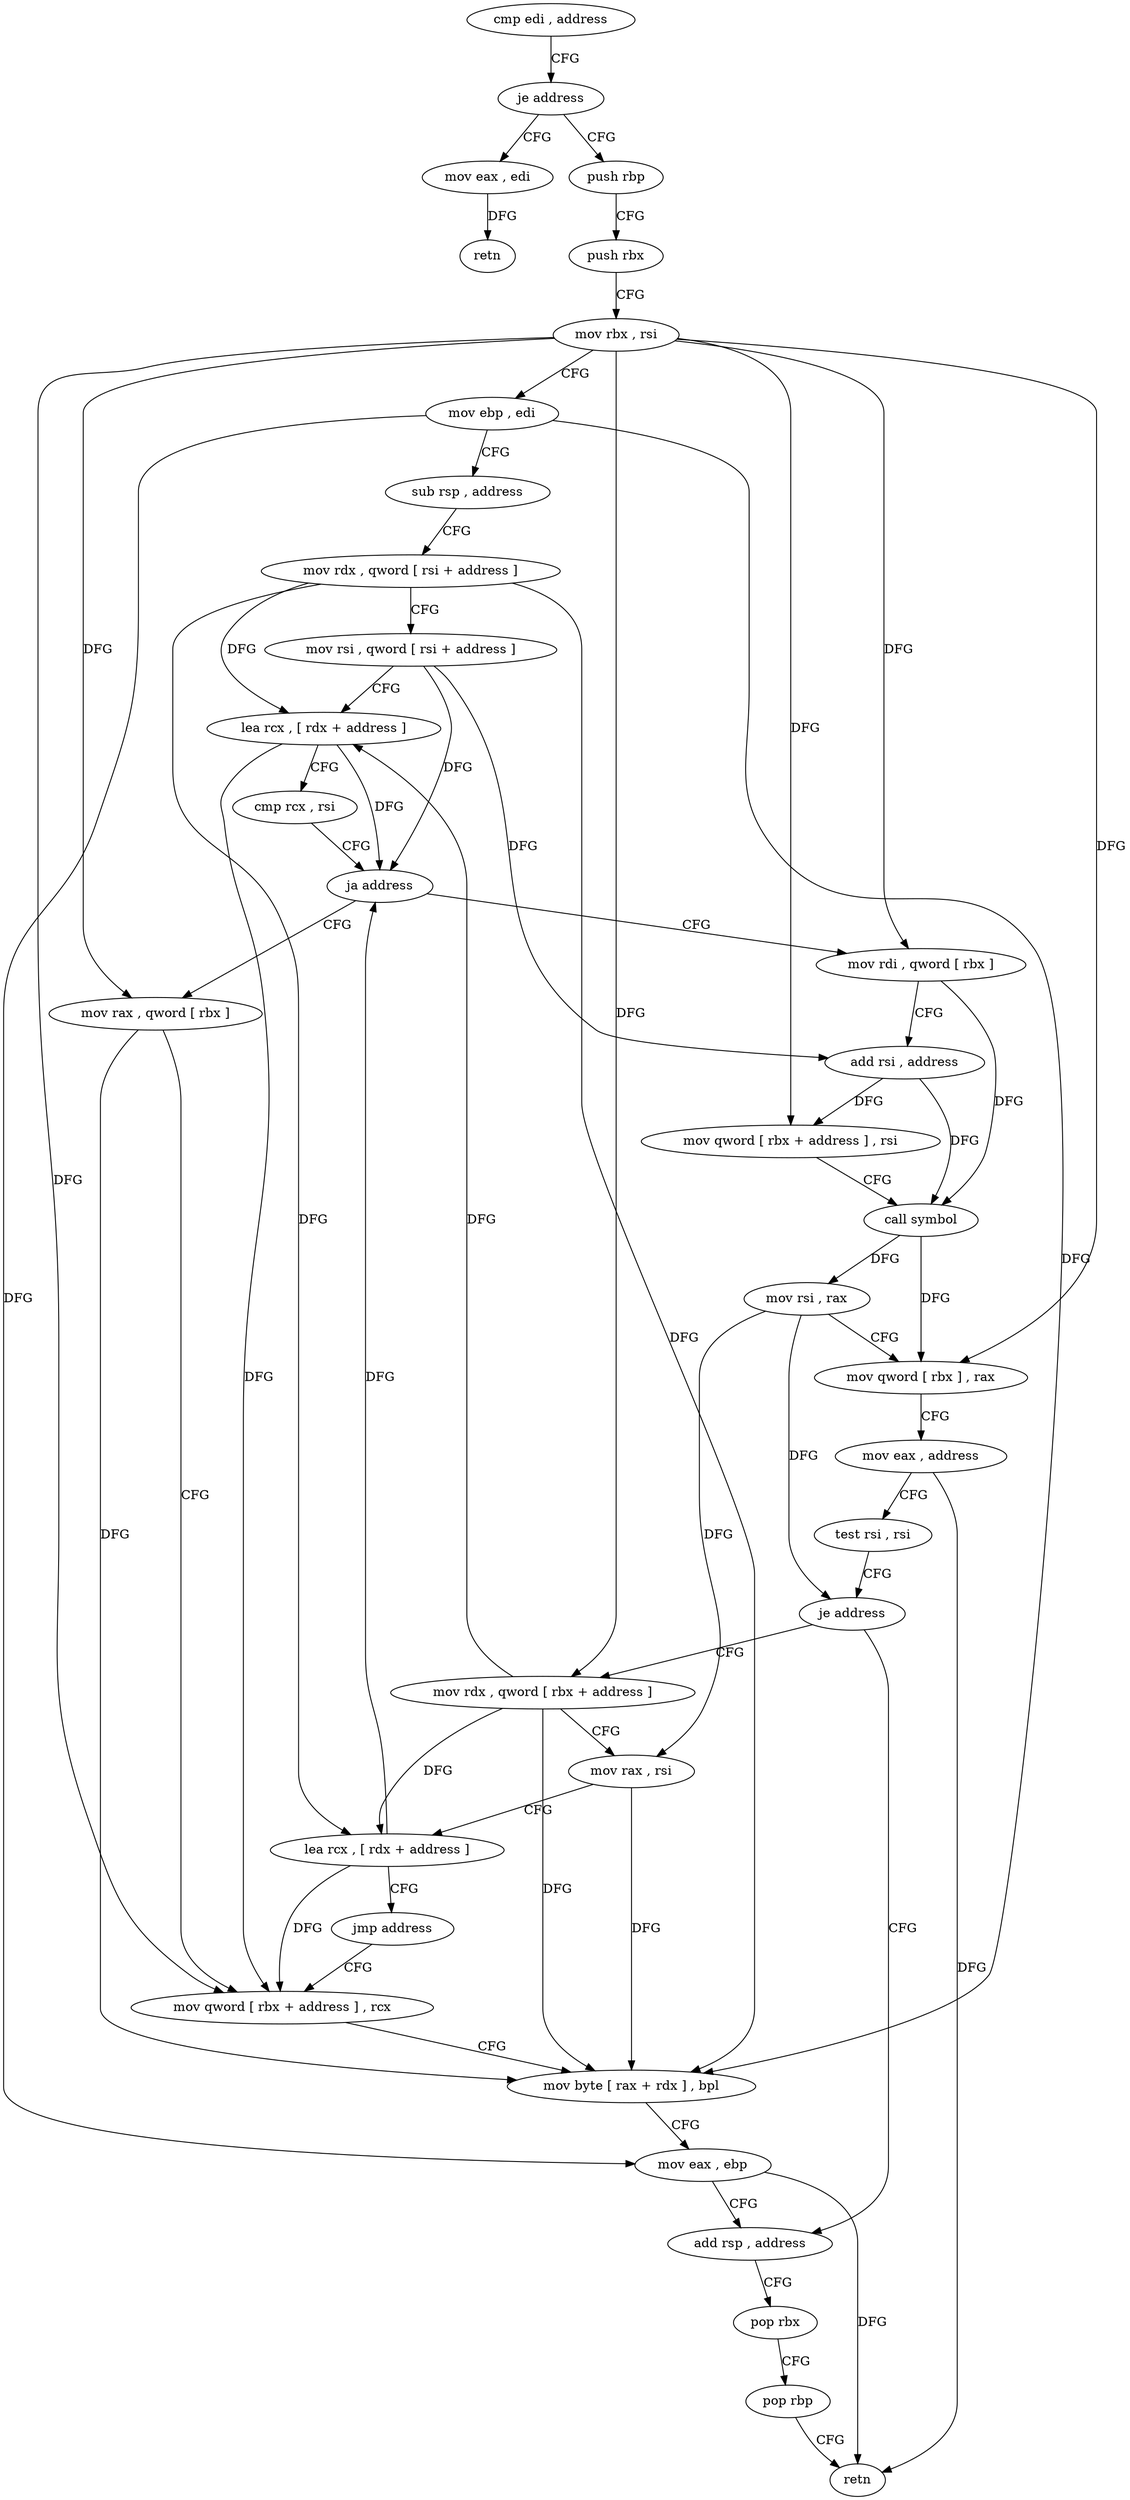 digraph "func" {
"152480" [label = "cmp edi , address" ]
"152483" [label = "je address" ]
"152592" [label = "mov eax , edi" ]
"152485" [label = "push rbp" ]
"152594" [label = "retn" ]
"152486" [label = "push rbx" ]
"152487" [label = "mov rbx , rsi" ]
"152490" [label = "mov ebp , edi" ]
"152492" [label = "sub rsp , address" ]
"152496" [label = "mov rdx , qword [ rsi + address ]" ]
"152500" [label = "mov rsi , qword [ rsi + address ]" ]
"152504" [label = "lea rcx , [ rdx + address ]" ]
"152508" [label = "cmp rcx , rsi" ]
"152511" [label = "ja address" ]
"152536" [label = "mov rdi , qword [ rbx ]" ]
"152513" [label = "mov rax , qword [ rbx ]" ]
"152539" [label = "add rsi , address" ]
"152546" [label = "mov qword [ rbx + address ] , rsi" ]
"152550" [label = "call symbol" ]
"152555" [label = "mov rsi , rax" ]
"152558" [label = "mov qword [ rbx ] , rax" ]
"152561" [label = "mov eax , address" ]
"152566" [label = "test rsi , rsi" ]
"152569" [label = "je address" ]
"152526" [label = "add rsp , address" ]
"152571" [label = "mov rdx , qword [ rbx + address ]" ]
"152516" [label = "mov qword [ rbx + address ] , rcx" ]
"152530" [label = "pop rbx" ]
"152531" [label = "pop rbp" ]
"152532" [label = "retn" ]
"152575" [label = "mov rax , rsi" ]
"152578" [label = "lea rcx , [ rdx + address ]" ]
"152582" [label = "jmp address" ]
"152520" [label = "mov byte [ rax + rdx ] , bpl" ]
"152524" [label = "mov eax , ebp" ]
"152480" -> "152483" [ label = "CFG" ]
"152483" -> "152592" [ label = "CFG" ]
"152483" -> "152485" [ label = "CFG" ]
"152592" -> "152594" [ label = "DFG" ]
"152485" -> "152486" [ label = "CFG" ]
"152486" -> "152487" [ label = "CFG" ]
"152487" -> "152490" [ label = "CFG" ]
"152487" -> "152536" [ label = "DFG" ]
"152487" -> "152546" [ label = "DFG" ]
"152487" -> "152558" [ label = "DFG" ]
"152487" -> "152513" [ label = "DFG" ]
"152487" -> "152571" [ label = "DFG" ]
"152487" -> "152516" [ label = "DFG" ]
"152490" -> "152492" [ label = "CFG" ]
"152490" -> "152520" [ label = "DFG" ]
"152490" -> "152524" [ label = "DFG" ]
"152492" -> "152496" [ label = "CFG" ]
"152496" -> "152500" [ label = "CFG" ]
"152496" -> "152504" [ label = "DFG" ]
"152496" -> "152578" [ label = "DFG" ]
"152496" -> "152520" [ label = "DFG" ]
"152500" -> "152504" [ label = "CFG" ]
"152500" -> "152511" [ label = "DFG" ]
"152500" -> "152539" [ label = "DFG" ]
"152504" -> "152508" [ label = "CFG" ]
"152504" -> "152511" [ label = "DFG" ]
"152504" -> "152516" [ label = "DFG" ]
"152508" -> "152511" [ label = "CFG" ]
"152511" -> "152536" [ label = "CFG" ]
"152511" -> "152513" [ label = "CFG" ]
"152536" -> "152539" [ label = "CFG" ]
"152536" -> "152550" [ label = "DFG" ]
"152513" -> "152516" [ label = "CFG" ]
"152513" -> "152520" [ label = "DFG" ]
"152539" -> "152546" [ label = "DFG" ]
"152539" -> "152550" [ label = "DFG" ]
"152546" -> "152550" [ label = "CFG" ]
"152550" -> "152555" [ label = "DFG" ]
"152550" -> "152558" [ label = "DFG" ]
"152555" -> "152558" [ label = "CFG" ]
"152555" -> "152569" [ label = "DFG" ]
"152555" -> "152575" [ label = "DFG" ]
"152558" -> "152561" [ label = "CFG" ]
"152561" -> "152566" [ label = "CFG" ]
"152561" -> "152532" [ label = "DFG" ]
"152566" -> "152569" [ label = "CFG" ]
"152569" -> "152526" [ label = "CFG" ]
"152569" -> "152571" [ label = "CFG" ]
"152526" -> "152530" [ label = "CFG" ]
"152571" -> "152575" [ label = "CFG" ]
"152571" -> "152504" [ label = "DFG" ]
"152571" -> "152578" [ label = "DFG" ]
"152571" -> "152520" [ label = "DFG" ]
"152516" -> "152520" [ label = "CFG" ]
"152530" -> "152531" [ label = "CFG" ]
"152531" -> "152532" [ label = "CFG" ]
"152575" -> "152578" [ label = "CFG" ]
"152575" -> "152520" [ label = "DFG" ]
"152578" -> "152582" [ label = "CFG" ]
"152578" -> "152511" [ label = "DFG" ]
"152578" -> "152516" [ label = "DFG" ]
"152582" -> "152516" [ label = "CFG" ]
"152520" -> "152524" [ label = "CFG" ]
"152524" -> "152526" [ label = "CFG" ]
"152524" -> "152532" [ label = "DFG" ]
}
